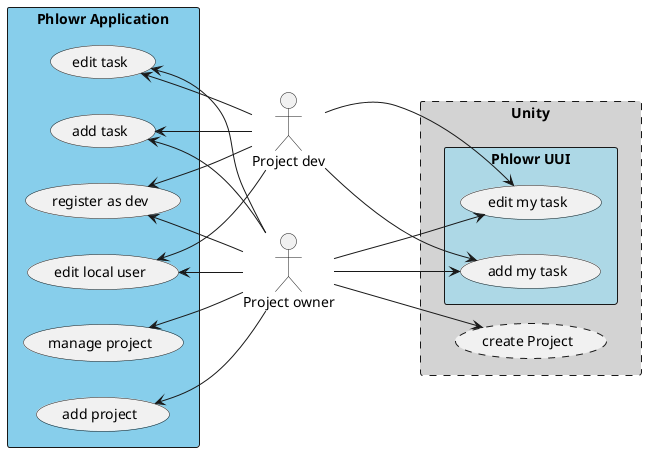 @startuml overviewUseCase
left to right direction
actor "Project owner" as po
actor "Project dev" as dev


rectangle "Phlowr Application" as app #SkyBlue{
    usecase "add project" as addProject 
    usecase "manage project" as manageProject 
    usecase "add task" as addTask 
    usecase "edit task" as editTask 
    usecase "edit local user" as manageUser 
    usecase "register as dev" as registerUser 

}

rectangle "Unity" as unity #LightGrey;line.dashed;{
    usecase "create Project" as createProject #line.dashed;

    rectangle "Phlowr UUI" as UI #LightBlue{
        usecase "add my task" as addTaskUUI 
        usecase "edit my task" as editTaskUUI 
    }

} 

po ---> createProject

po ---> addTaskUUI
po ---> editTaskUUI


po -u-> addProject
po -u-> addTask
po -u-> editTask
po -u-> manageProject
po -u-> manageUser
po -u-> registerUser


dev -d-> addTaskUUI
dev -d-> editTaskUUI
dev -d-> registerUser
dev -d-> manageUser

dev -u-> addTask
dev -u-> editTask
@enduml